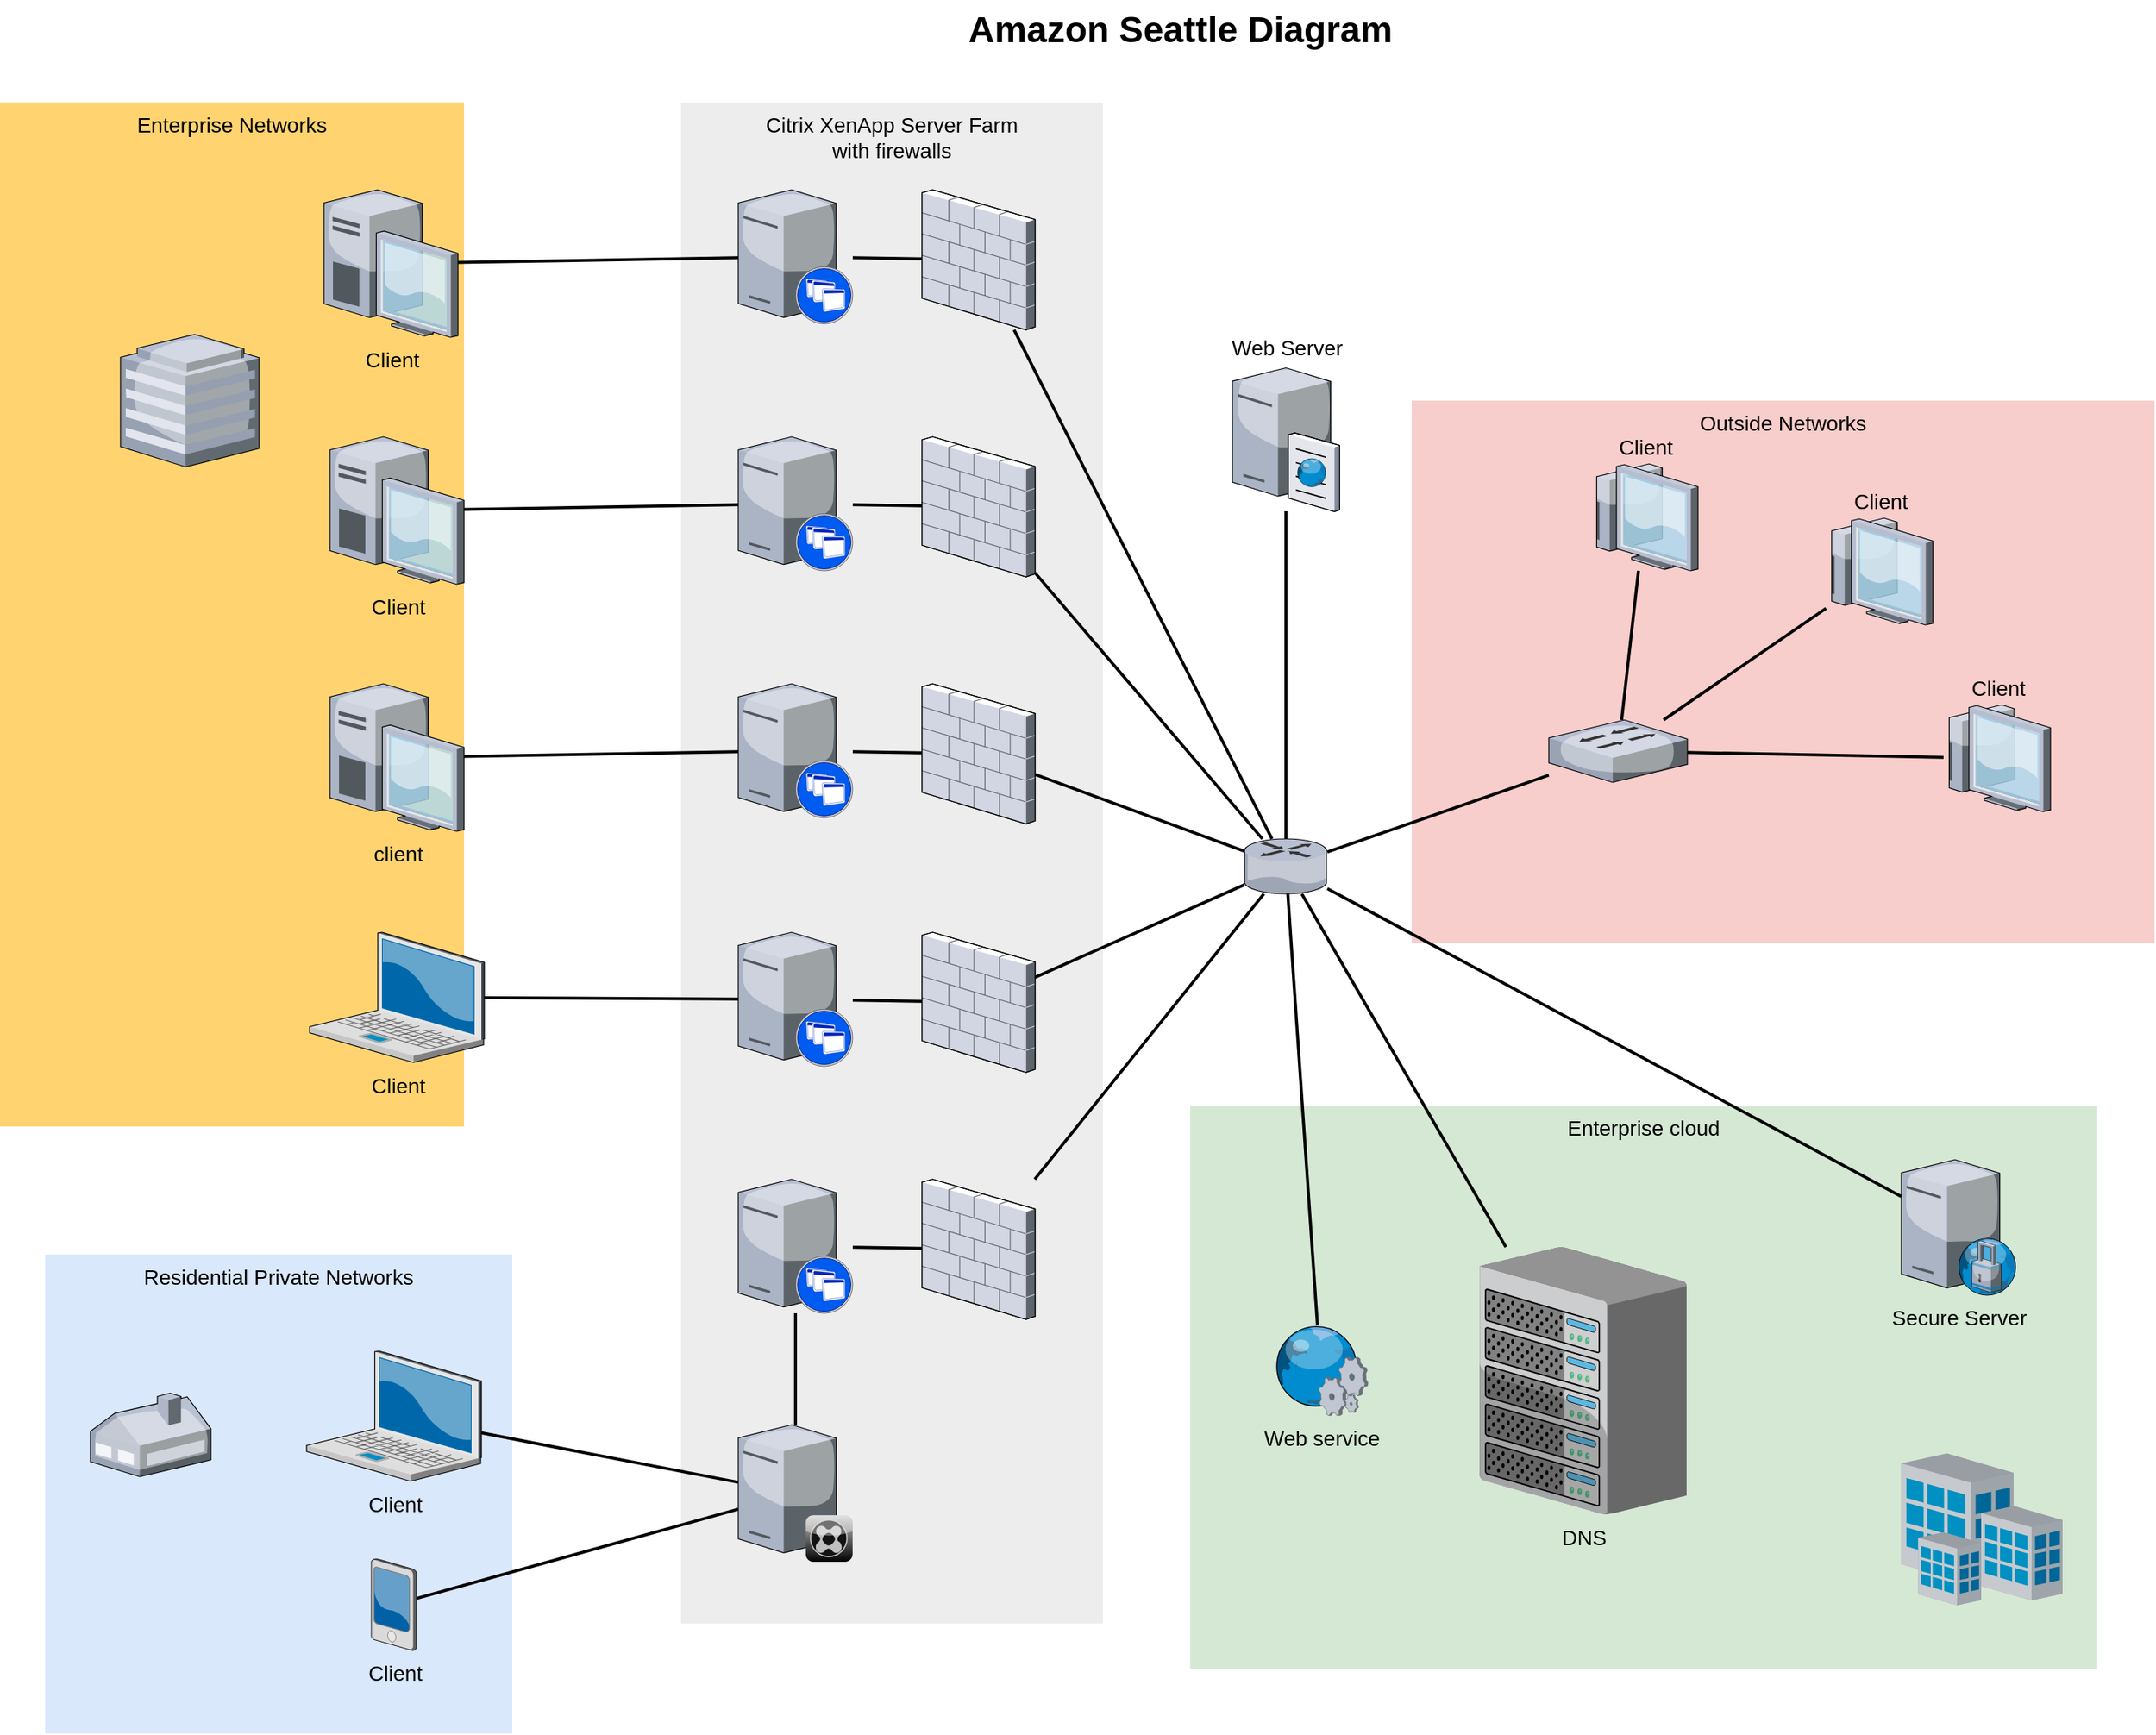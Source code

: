 <mxfile version="20.5.3" type="device"><diagram id="s8zBR_ZkLZDeXjE_JV1s" name="Page-1"><mxGraphModel dx="1102" dy="1751" grid="1" gridSize="10" guides="1" tooltips="1" connect="1" arrows="1" fold="1" page="1" pageScale="1" pageWidth="850" pageHeight="1100" math="0" shadow="0"><root><mxCell id="0"/><mxCell id="1" parent="0"/><mxCell id="NkuNhI2xl3kBdnMahr-p-1" value="Outside Networks" style="whiteSpace=wrap;html=1;fillColor=#f8cecc;fontSize=14;strokeColor=none;verticalAlign=top;" parent="1" vertex="1"><mxGeometry x="1077" y="146" width="493" height="360" as="geometry"/></mxCell><mxCell id="NkuNhI2xl3kBdnMahr-p-2" value="Enterprise cloud" style="whiteSpace=wrap;html=1;fillColor=#d5e8d4;fontSize=14;strokeColor=none;verticalAlign=top;" parent="1" vertex="1"><mxGeometry x="930" y="614" width="602" height="374" as="geometry"/></mxCell><mxCell id="NkuNhI2xl3kBdnMahr-p-3" value="Citrix XenApp Server Farm&lt;div&gt;with firewalls&lt;/div&gt;" style="whiteSpace=wrap;html=1;fillColor=#EDEDED;fontSize=14;strokeColor=none;verticalAlign=top;" parent="1" vertex="1"><mxGeometry x="592" y="-52" width="280" height="1010" as="geometry"/></mxCell><mxCell id="NkuNhI2xl3kBdnMahr-p-4" value="Residential Private Networks" style="whiteSpace=wrap;html=1;fillColor=#dae8fc;fontSize=14;strokeColor=none;verticalAlign=top;" parent="1" vertex="1"><mxGeometry x="170" y="713" width="310" height="318" as="geometry"/></mxCell><mxCell id="NkuNhI2xl3kBdnMahr-p-5" value="Enterprise Networks" style="whiteSpace=wrap;html=1;fillColor=#FFD470;gradientColor=none;fontSize=14;strokeColor=none;verticalAlign=top;" parent="1" vertex="1"><mxGeometry x="140" y="-52" width="308" height="680" as="geometry"/></mxCell><mxCell id="NkuNhI2xl3kBdnMahr-p-6" style="edgeStyle=none;rounded=0;html=1;startSize=10;endSize=10;jettySize=auto;orthogonalLoop=1;fontSize=14;endArrow=none;endFill=0;strokeWidth=2;" parent="1" source="NkuNhI2xl3kBdnMahr-p-7" target="NkuNhI2xl3kBdnMahr-p-34" edge="1"><mxGeometry relative="1" as="geometry"/></mxCell><mxCell id="NkuNhI2xl3kBdnMahr-p-7" value="Client" style="verticalLabelPosition=bottom;aspect=fixed;html=1;verticalAlign=top;strokeColor=none;shape=mxgraph.citrix.laptop_2;fillColor=#66B2FF;gradientColor=#0066CC;fontSize=14;" parent="1" vertex="1"><mxGeometry x="343.5" y="777" width="116" height="86.5" as="geometry"/></mxCell><mxCell id="NkuNhI2xl3kBdnMahr-p-8" style="edgeStyle=none;rounded=0;html=1;startSize=10;endSize=10;jettySize=auto;orthogonalLoop=1;fontSize=14;endArrow=none;endFill=0;strokeWidth=2;" parent="1" source="NkuNhI2xl3kBdnMahr-p-9" target="NkuNhI2xl3kBdnMahr-p-21" edge="1"><mxGeometry relative="1" as="geometry"/></mxCell><mxCell id="NkuNhI2xl3kBdnMahr-p-9" value="Client" style="verticalLabelPosition=bottom;aspect=fixed;html=1;verticalAlign=top;strokeColor=none;shape=mxgraph.citrix.laptop_2;fillColor=#66B2FF;gradientColor=#0066CC;fontSize=14;" parent="1" vertex="1"><mxGeometry x="345.5" y="499" width="116" height="86.5" as="geometry"/></mxCell><mxCell id="NkuNhI2xl3kBdnMahr-p-10" style="edgeStyle=none;rounded=0;html=1;startSize=10;endSize=10;jettySize=auto;orthogonalLoop=1;fontSize=14;endArrow=none;endFill=0;strokeWidth=2;" parent="1" source="NkuNhI2xl3kBdnMahr-p-11" target="NkuNhI2xl3kBdnMahr-p-23" edge="1"><mxGeometry relative="1" as="geometry"/></mxCell><mxCell id="NkuNhI2xl3kBdnMahr-p-11" value="client" style="verticalLabelPosition=bottom;aspect=fixed;html=1;verticalAlign=top;strokeColor=none;shape=mxgraph.citrix.desktop;fillColor=#66B2FF;gradientColor=#0066CC;fontSize=14;" parent="1" vertex="1"><mxGeometry x="359.0" y="334.0" width="89" height="98" as="geometry"/></mxCell><mxCell id="NkuNhI2xl3kBdnMahr-p-12" style="edgeStyle=none;rounded=0;html=1;startSize=10;endSize=10;jettySize=auto;orthogonalLoop=1;fontSize=14;endArrow=none;endFill=0;strokeWidth=2;" parent="1" source="NkuNhI2xl3kBdnMahr-p-13" target="NkuNhI2xl3kBdnMahr-p-25" edge="1"><mxGeometry relative="1" as="geometry"/></mxCell><mxCell id="NkuNhI2xl3kBdnMahr-p-13" value="Client" style="verticalLabelPosition=bottom;aspect=fixed;html=1;verticalAlign=top;strokeColor=none;shape=mxgraph.citrix.desktop;fillColor=#66B2FF;gradientColor=#0066CC;fontSize=14;" parent="1" vertex="1"><mxGeometry x="359.0" y="170.0" width="89" height="98" as="geometry"/></mxCell><mxCell id="NkuNhI2xl3kBdnMahr-p-14" style="edgeStyle=none;rounded=0;html=1;startSize=10;endSize=10;jettySize=auto;orthogonalLoop=1;fontSize=14;endArrow=none;endFill=0;strokeWidth=2;" parent="1" source="NkuNhI2xl3kBdnMahr-p-15" target="NkuNhI2xl3kBdnMahr-p-27" edge="1"><mxGeometry relative="1" as="geometry"/></mxCell><mxCell id="NkuNhI2xl3kBdnMahr-p-15" value="Client" style="verticalLabelPosition=bottom;aspect=fixed;html=1;verticalAlign=top;strokeColor=none;shape=mxgraph.citrix.desktop;fillColor=#66B2FF;gradientColor=#0066CC;fontSize=14;" parent="1" vertex="1"><mxGeometry x="355.0" y="6.0" width="89" height="98" as="geometry"/></mxCell><mxCell id="NkuNhI2xl3kBdnMahr-p-16" style="edgeStyle=none;rounded=0;html=1;startSize=10;endSize=10;jettySize=auto;orthogonalLoop=1;fontSize=14;endArrow=none;endFill=0;strokeWidth=2;" parent="1" source="NkuNhI2xl3kBdnMahr-p-17" target="NkuNhI2xl3kBdnMahr-p-34" edge="1"><mxGeometry relative="1" as="geometry"/></mxCell><mxCell id="NkuNhI2xl3kBdnMahr-p-17" value="Client" style="verticalLabelPosition=bottom;aspect=fixed;html=1;verticalAlign=top;strokeColor=none;shape=mxgraph.citrix.pda;fillColor=#66B2FF;gradientColor=#0066CC;fontSize=14;" parent="1" vertex="1"><mxGeometry x="386.5" y="915" width="30" height="61" as="geometry"/></mxCell><mxCell id="NkuNhI2xl3kBdnMahr-p-18" style="edgeStyle=none;rounded=0;html=1;startSize=10;endSize=10;jettySize=auto;orthogonalLoop=1;fontSize=14;endArrow=none;endFill=0;strokeWidth=2;" parent="1" source="NkuNhI2xl3kBdnMahr-p-19" target="NkuNhI2xl3kBdnMahr-p-46" edge="1"><mxGeometry relative="1" as="geometry"><mxPoint x="730" y="696" as="targetPoint"/></mxGeometry></mxCell><mxCell id="NkuNhI2xl3kBdnMahr-p-19" value="" style="verticalLabelPosition=bottom;aspect=fixed;html=1;verticalAlign=top;strokeColor=none;shape=mxgraph.citrix.xenapp_server;fillColor=#66B2FF;gradientColor=#0066CC;fontSize=14;" parent="1" vertex="1"><mxGeometry x="630.0" y="663" width="76" height="89" as="geometry"/></mxCell><mxCell id="NkuNhI2xl3kBdnMahr-p-20" style="edgeStyle=none;rounded=0;html=1;startSize=10;endSize=10;jettySize=auto;orthogonalLoop=1;fontSize=14;endArrow=none;endFill=0;strokeWidth=2;" parent="1" source="NkuNhI2xl3kBdnMahr-p-21" target="NkuNhI2xl3kBdnMahr-p-44" edge="1"><mxGeometry relative="1" as="geometry"/></mxCell><mxCell id="NkuNhI2xl3kBdnMahr-p-21" value="" style="verticalLabelPosition=bottom;aspect=fixed;html=1;verticalAlign=top;strokeColor=none;shape=mxgraph.citrix.xenapp_server;fillColor=#66B2FF;gradientColor=#0066CC;fontSize=14;" parent="1" vertex="1"><mxGeometry x="630.0" y="499" width="76" height="89" as="geometry"/></mxCell><mxCell id="NkuNhI2xl3kBdnMahr-p-22" style="edgeStyle=none;rounded=0;html=1;startSize=10;endSize=10;jettySize=auto;orthogonalLoop=1;fontSize=14;endArrow=none;endFill=0;strokeWidth=2;" parent="1" source="NkuNhI2xl3kBdnMahr-p-23" target="NkuNhI2xl3kBdnMahr-p-42" edge="1"><mxGeometry relative="1" as="geometry"/></mxCell><mxCell id="NkuNhI2xl3kBdnMahr-p-23" value="" style="verticalLabelPosition=bottom;aspect=fixed;html=1;verticalAlign=top;strokeColor=none;shape=mxgraph.citrix.xenapp_server;fillColor=#66B2FF;gradientColor=#0066CC;fontSize=14;" parent="1" vertex="1"><mxGeometry x="630.0" y="334" width="76" height="89" as="geometry"/></mxCell><mxCell id="NkuNhI2xl3kBdnMahr-p-24" style="edgeStyle=none;rounded=0;html=1;startSize=10;endSize=10;jettySize=auto;orthogonalLoop=1;fontSize=14;endArrow=none;endFill=0;strokeWidth=2;" parent="1" source="NkuNhI2xl3kBdnMahr-p-25" target="NkuNhI2xl3kBdnMahr-p-40" edge="1"><mxGeometry relative="1" as="geometry"/></mxCell><mxCell id="NkuNhI2xl3kBdnMahr-p-25" value="" style="verticalLabelPosition=bottom;aspect=fixed;html=1;verticalAlign=top;strokeColor=none;shape=mxgraph.citrix.xenapp_server;fillColor=#66B2FF;gradientColor=#0066CC;fontSize=14;" parent="1" vertex="1"><mxGeometry x="630.0" y="170" width="76" height="89" as="geometry"/></mxCell><mxCell id="NkuNhI2xl3kBdnMahr-p-26" style="edgeStyle=none;rounded=0;html=1;startSize=10;endSize=10;jettySize=auto;orthogonalLoop=1;fontSize=14;endArrow=none;endFill=0;strokeWidth=2;" parent="1" source="NkuNhI2xl3kBdnMahr-p-27" target="NkuNhI2xl3kBdnMahr-p-38" edge="1"><mxGeometry relative="1" as="geometry"/></mxCell><mxCell id="NkuNhI2xl3kBdnMahr-p-27" value="" style="verticalLabelPosition=bottom;aspect=fixed;html=1;verticalAlign=top;strokeColor=none;shape=mxgraph.citrix.xenapp_server;fillColor=#66B2FF;gradientColor=#0066CC;fontSize=14;" parent="1" vertex="1"><mxGeometry x="630.0" y="6" width="76" height="89" as="geometry"/></mxCell><mxCell id="NkuNhI2xl3kBdnMahr-p-28" style="edgeStyle=none;rounded=0;html=1;startSize=10;endSize=10;jettySize=auto;orthogonalLoop=1;fontSize=14;endArrow=none;endFill=0;strokeWidth=2;" parent="1" source="NkuNhI2xl3kBdnMahr-p-32" target="NkuNhI2xl3kBdnMahr-p-36" edge="1"><mxGeometry relative="1" as="geometry"/></mxCell><mxCell id="NkuNhI2xl3kBdnMahr-p-29" style="edgeStyle=none;rounded=0;html=1;startSize=10;endSize=10;jettySize=auto;orthogonalLoop=1;fontSize=14;endArrow=none;endFill=0;strokeWidth=2;" parent="1" source="NkuNhI2xl3kBdnMahr-p-32" target="NkuNhI2xl3kBdnMahr-p-35" edge="1"><mxGeometry relative="1" as="geometry"/></mxCell><mxCell id="NkuNhI2xl3kBdnMahr-p-30" style="edgeStyle=none;rounded=0;html=1;startSize=10;endSize=10;jettySize=auto;orthogonalLoop=1;fontSize=14;endArrow=none;endFill=0;strokeWidth=2;" parent="1" source="NkuNhI2xl3kBdnMahr-p-32" target="NkuNhI2xl3kBdnMahr-p-53" edge="1"><mxGeometry relative="1" as="geometry"/></mxCell><mxCell id="NkuNhI2xl3kBdnMahr-p-31" style="edgeStyle=none;rounded=0;html=1;startSize=10;endSize=10;jettySize=auto;orthogonalLoop=1;fontSize=14;endArrow=none;endFill=0;strokeWidth=2;" parent="1" source="NkuNhI2xl3kBdnMahr-p-32" target="NkuNhI2xl3kBdnMahr-p-49" edge="1"><mxGeometry relative="1" as="geometry"/></mxCell><mxCell id="NkuNhI2xl3kBdnMahr-p-32" value="" style="verticalLabelPosition=bottom;aspect=fixed;html=1;verticalAlign=top;strokeColor=none;shape=mxgraph.citrix.router;fillColor=#66B2FF;gradientColor=#0066CC;fontSize=14;" parent="1" vertex="1"><mxGeometry x="966" y="437" width="55" height="36.5" as="geometry"/></mxCell><mxCell id="NkuNhI2xl3kBdnMahr-p-33" style="edgeStyle=none;rounded=0;html=1;startSize=10;endSize=10;jettySize=auto;orthogonalLoop=1;fontSize=14;endArrow=none;endFill=0;strokeWidth=2;" parent="1" source="NkuNhI2xl3kBdnMahr-p-34" target="NkuNhI2xl3kBdnMahr-p-19" edge="1"><mxGeometry relative="1" as="geometry"/></mxCell><mxCell id="NkuNhI2xl3kBdnMahr-p-34" value="" style="verticalLabelPosition=bottom;aspect=fixed;html=1;verticalAlign=top;strokeColor=none;shape=mxgraph.citrix.xenclient_synchronizer;fillColor=#CCCCCC;gradientColor=#000000;gradientDirection=south;fontSize=14;" parent="1" vertex="1"><mxGeometry x="630.0" y="826" width="76" height="91" as="geometry"/></mxCell><mxCell id="NkuNhI2xl3kBdnMahr-p-35" value="Web Server" style="verticalLabelPosition=top;aspect=fixed;html=1;verticalAlign=bottom;strokeColor=none;shape=mxgraph.citrix.cache_server;fillColor=#66B2FF;gradientColor=#0066CC;fontSize=14;labelPosition=center;align=center;" parent="1" vertex="1"><mxGeometry x="958" y="122" width="71" height="97.5" as="geometry"/></mxCell><mxCell id="NkuNhI2xl3kBdnMahr-p-36" value="DNS" style="verticalLabelPosition=bottom;aspect=fixed;html=1;verticalAlign=top;strokeColor=none;shape=mxgraph.citrix.chassis;fillColor=#66B2FF;gradientColor=#0066CC;fontSize=14;" parent="1" vertex="1"><mxGeometry x="1122" y="708" width="137.5" height="177.5" as="geometry"/></mxCell><mxCell id="NkuNhI2xl3kBdnMahr-p-37" style="edgeStyle=none;rounded=0;html=1;startSize=10;endSize=10;jettySize=auto;orthogonalLoop=1;fontSize=14;endArrow=none;endFill=0;strokeWidth=2;" parent="1" source="NkuNhI2xl3kBdnMahr-p-38" target="NkuNhI2xl3kBdnMahr-p-32" edge="1"><mxGeometry relative="1" as="geometry"/></mxCell><mxCell id="NkuNhI2xl3kBdnMahr-p-38" value="" style="verticalLabelPosition=bottom;aspect=fixed;html=1;verticalAlign=top;strokeColor=none;shape=mxgraph.citrix.firewall;fillColor=#66B2FF;gradientColor=#0066CC;fontSize=14;" parent="1" vertex="1"><mxGeometry x="752" y="6" width="75" height="93" as="geometry"/></mxCell><mxCell id="NkuNhI2xl3kBdnMahr-p-39" style="edgeStyle=none;rounded=0;html=1;startSize=10;endSize=10;jettySize=auto;orthogonalLoop=1;fontSize=14;endArrow=none;endFill=0;strokeWidth=2;" parent="1" source="NkuNhI2xl3kBdnMahr-p-40" target="NkuNhI2xl3kBdnMahr-p-32" edge="1"><mxGeometry relative="1" as="geometry"/></mxCell><mxCell id="NkuNhI2xl3kBdnMahr-p-40" value="" style="verticalLabelPosition=bottom;aspect=fixed;html=1;verticalAlign=top;strokeColor=none;shape=mxgraph.citrix.firewall;fillColor=#66B2FF;gradientColor=#0066CC;fontSize=14;" parent="1" vertex="1"><mxGeometry x="752" y="170" width="75" height="93" as="geometry"/></mxCell><mxCell id="NkuNhI2xl3kBdnMahr-p-41" style="edgeStyle=none;rounded=0;html=1;startSize=10;endSize=10;jettySize=auto;orthogonalLoop=1;fontSize=14;endArrow=none;endFill=0;strokeWidth=2;" parent="1" source="NkuNhI2xl3kBdnMahr-p-42" target="NkuNhI2xl3kBdnMahr-p-32" edge="1"><mxGeometry relative="1" as="geometry"/></mxCell><mxCell id="NkuNhI2xl3kBdnMahr-p-42" value="" style="verticalLabelPosition=bottom;aspect=fixed;html=1;verticalAlign=top;strokeColor=none;shape=mxgraph.citrix.firewall;fillColor=#66B2FF;gradientColor=#0066CC;fontSize=14;" parent="1" vertex="1"><mxGeometry x="752" y="334" width="75" height="93" as="geometry"/></mxCell><mxCell id="NkuNhI2xl3kBdnMahr-p-43" style="edgeStyle=none;rounded=0;html=1;startSize=10;endSize=10;jettySize=auto;orthogonalLoop=1;fontSize=14;endArrow=none;endFill=0;strokeWidth=2;" parent="1" source="NkuNhI2xl3kBdnMahr-p-44" target="NkuNhI2xl3kBdnMahr-p-32" edge="1"><mxGeometry relative="1" as="geometry"/></mxCell><mxCell id="NkuNhI2xl3kBdnMahr-p-44" value="" style="verticalLabelPosition=bottom;aspect=fixed;html=1;verticalAlign=top;strokeColor=none;shape=mxgraph.citrix.firewall;fillColor=#66B2FF;gradientColor=#0066CC;fontSize=14;" parent="1" vertex="1"><mxGeometry x="752" y="499" width="75" height="93" as="geometry"/></mxCell><mxCell id="NkuNhI2xl3kBdnMahr-p-45" style="edgeStyle=none;rounded=0;html=1;startSize=10;endSize=10;jettySize=auto;orthogonalLoop=1;fontSize=14;endArrow=none;endFill=0;strokeWidth=2;" parent="1" source="NkuNhI2xl3kBdnMahr-p-46" target="NkuNhI2xl3kBdnMahr-p-32" edge="1"><mxGeometry relative="1" as="geometry"/></mxCell><mxCell id="NkuNhI2xl3kBdnMahr-p-46" value="" style="verticalLabelPosition=bottom;aspect=fixed;html=1;verticalAlign=top;strokeColor=none;shape=mxgraph.citrix.firewall;fillColor=#66B2FF;gradientColor=#0066CC;fontSize=14;" parent="1" vertex="1"><mxGeometry x="752" y="663" width="75" height="93" as="geometry"/></mxCell><mxCell id="NkuNhI2xl3kBdnMahr-p-47" value="" style="verticalLabelPosition=bottom;aspect=fixed;html=1;verticalAlign=top;strokeColor=none;shape=mxgraph.citrix.home_office;fillColor=#66B2FF;gradientColor=#0066CC;fontSize=14;" parent="1" vertex="1"><mxGeometry x="200" y="805" width="80" height="55.5" as="geometry"/></mxCell><mxCell id="NkuNhI2xl3kBdnMahr-p-48" value="" style="verticalLabelPosition=bottom;aspect=fixed;html=1;verticalAlign=top;strokeColor=none;shape=mxgraph.citrix.hq_enterprise;fillColor=#66B2FF;gradientColor=#0066CC;fontSize=14;" parent="1" vertex="1"><mxGeometry x="220" y="102" width="92" height="88" as="geometry"/></mxCell><mxCell id="NkuNhI2xl3kBdnMahr-p-49" value="Secure Server" style="verticalLabelPosition=bottom;aspect=fixed;html=1;verticalAlign=top;strokeColor=none;shape=mxgraph.citrix.proxy_server;fillColor=#66B2FF;gradientColor=#0066CC;fontSize=14;" parent="1" vertex="1"><mxGeometry x="1402" y="650" width="76.5" height="90" as="geometry"/></mxCell><mxCell id="NkuNhI2xl3kBdnMahr-p-50" style="edgeStyle=none;rounded=0;html=1;startSize=10;endSize=10;jettySize=auto;orthogonalLoop=1;fontSize=14;endArrow=none;endFill=0;strokeWidth=2;" parent="1" source="NkuNhI2xl3kBdnMahr-p-53" target="NkuNhI2xl3kBdnMahr-p-56" edge="1"><mxGeometry relative="1" as="geometry"/></mxCell><mxCell id="NkuNhI2xl3kBdnMahr-p-51" style="edgeStyle=none;rounded=0;html=1;startSize=10;endSize=10;jettySize=auto;orthogonalLoop=1;fontSize=14;endArrow=none;endFill=0;strokeWidth=2;" parent="1" source="NkuNhI2xl3kBdnMahr-p-53" target="NkuNhI2xl3kBdnMahr-p-55" edge="1"><mxGeometry relative="1" as="geometry"/></mxCell><mxCell id="NkuNhI2xl3kBdnMahr-p-52" style="edgeStyle=none;rounded=0;html=1;startSize=10;endSize=10;jettySize=auto;orthogonalLoop=1;fontSize=14;endArrow=none;endFill=0;strokeWidth=2;" parent="1" source="NkuNhI2xl3kBdnMahr-p-53" target="NkuNhI2xl3kBdnMahr-p-54" edge="1"><mxGeometry relative="1" as="geometry"/></mxCell><mxCell id="NkuNhI2xl3kBdnMahr-p-53" value="" style="verticalLabelPosition=bottom;aspect=fixed;html=1;verticalAlign=top;strokeColor=none;shape=mxgraph.citrix.switch;fillColor=#66B2FF;gradientColor=#0066CC;fontSize=14;" parent="1" vertex="1"><mxGeometry x="1168" y="358" width="92" height="41.5" as="geometry"/></mxCell><mxCell id="NkuNhI2xl3kBdnMahr-p-54" value="Client" style="verticalLabelPosition=top;aspect=fixed;html=1;verticalAlign=bottom;strokeColor=none;shape=mxgraph.citrix.thin_client;fillColor=#66B2FF;gradientColor=#0066CC;fontSize=14;labelPosition=center;align=center;" parent="1" vertex="1"><mxGeometry x="1430" y="348" width="71" height="71" as="geometry"/></mxCell><mxCell id="NkuNhI2xl3kBdnMahr-p-55" value="Client" style="verticalLabelPosition=top;aspect=fixed;html=1;verticalAlign=bottom;strokeColor=none;shape=mxgraph.citrix.thin_client;fillColor=#66B2FF;gradientColor=#0066CC;fontSize=14;labelPosition=center;align=center;" parent="1" vertex="1"><mxGeometry x="1352" y="224" width="71" height="71" as="geometry"/></mxCell><mxCell id="NkuNhI2xl3kBdnMahr-p-56" value="Client" style="verticalLabelPosition=top;aspect=fixed;html=1;verticalAlign=bottom;strokeColor=none;shape=mxgraph.citrix.thin_client;fillColor=#66B2FF;gradientColor=#0066CC;fontSize=14;labelPosition=center;align=center;" parent="1" vertex="1"><mxGeometry x="1196" y="188" width="71" height="71" as="geometry"/></mxCell><mxCell id="NkuNhI2xl3kBdnMahr-p-57" style="edgeStyle=none;rounded=0;html=1;startSize=10;endSize=10;jettySize=auto;orthogonalLoop=1;fontSize=14;endArrow=none;endFill=0;strokeWidth=2;" parent="1" source="NkuNhI2xl3kBdnMahr-p-58" target="NkuNhI2xl3kBdnMahr-p-32" edge="1"><mxGeometry relative="1" as="geometry"/></mxCell><mxCell id="NkuNhI2xl3kBdnMahr-p-58" value="Web service" style="verticalLabelPosition=bottom;aspect=fixed;html=1;verticalAlign=top;strokeColor=none;shape=mxgraph.citrix.web_service;fillColor=#66B2FF;gradientColor=#0066CC;fontSize=14;" parent="1" vertex="1"><mxGeometry x="985" y="760" width="63" height="60" as="geometry"/></mxCell><mxCell id="NkuNhI2xl3kBdnMahr-p-59" value="" style="verticalLabelPosition=bottom;aspect=fixed;html=1;verticalAlign=top;strokeColor=none;shape=mxgraph.citrix.site;fillColor=#66B2FF;gradientColor=#0066CC;fontSize=14;" parent="1" vertex="1"><mxGeometry x="1402" y="845" width="107" height="101" as="geometry"/></mxCell><mxCell id="NkuNhI2xl3kBdnMahr-p-60" value="Amazon Seattle Diagram" style="text;strokeColor=none;fillColor=none;html=1;fontSize=24;fontStyle=1;verticalAlign=middle;align=center;" parent="1" vertex="1"><mxGeometry x="492" y="-120" width="861" height="40" as="geometry"/></mxCell></root></mxGraphModel></diagram></mxfile>